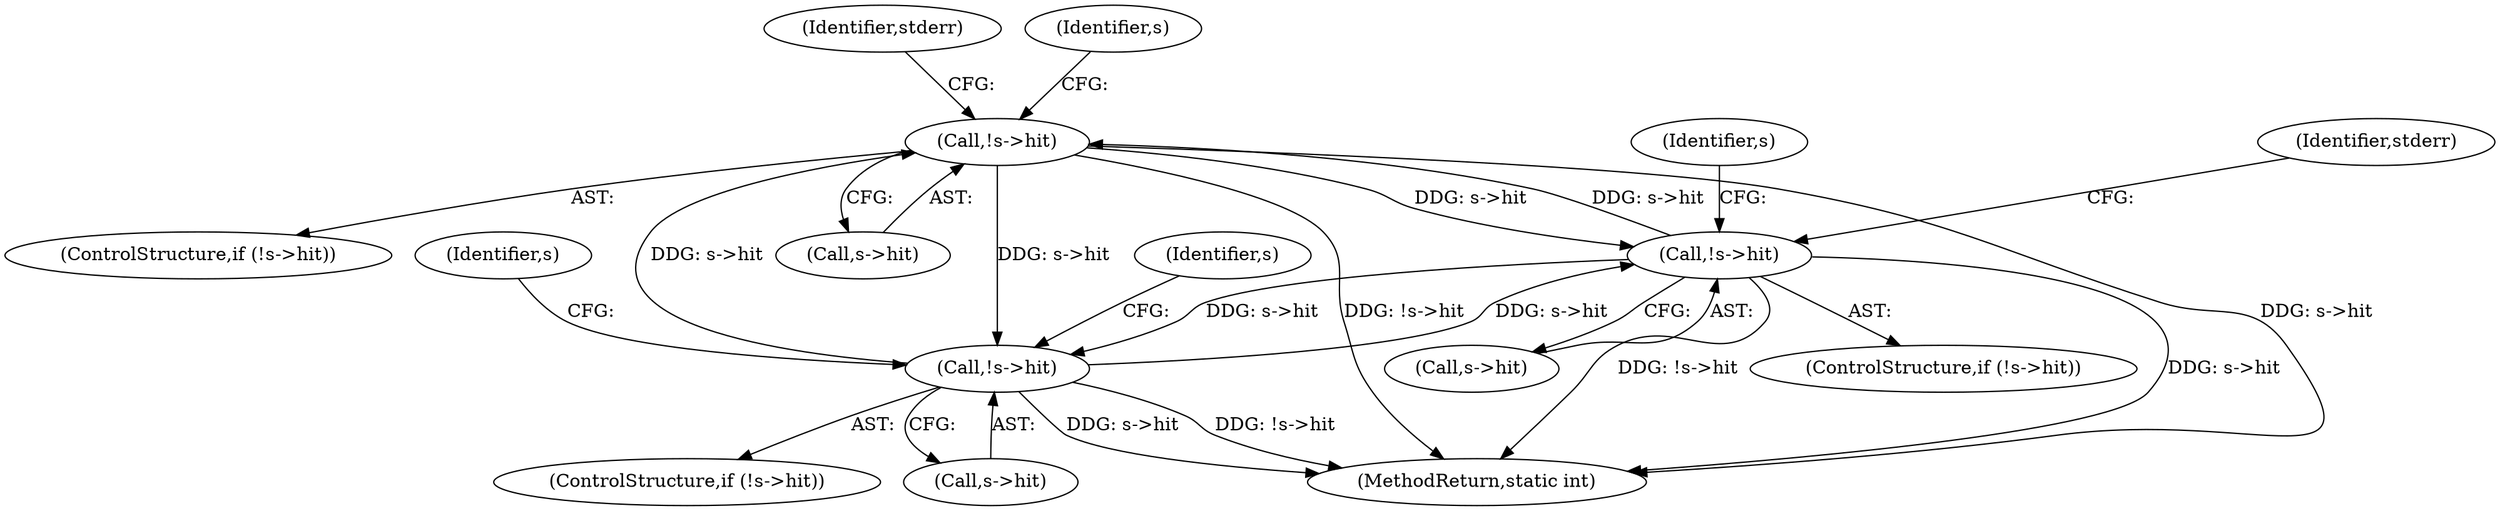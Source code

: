 digraph "0_openssl_a004e72b95835136d3f1ea90517f706c24c03da7_3@pointer" {
"1000631" [label="(Call,!s->hit)"];
"1000772" [label="(Call,!s->hit)"];
"1000631" [label="(Call,!s->hit)"];
"1000390" [label="(Call,!s->hit)"];
"1000780" [label="(Identifier,s)"];
"1000390" [label="(Call,!s->hit)"];
"1000825" [label="(Identifier,stderr)"];
"1000487" [label="(Identifier,s)"];
"1000773" [label="(Call,s->hit)"];
"1000771" [label="(ControlStructure,if (!s->hit))"];
"1000631" [label="(Call,!s->hit)"];
"1000697" [label="(Identifier,stderr)"];
"1000630" [label="(ControlStructure,if (!s->hit))"];
"1000391" [label="(Call,s->hit)"];
"1000772" [label="(Call,!s->hit)"];
"1000398" [label="(Identifier,s)"];
"1000639" [label="(Identifier,s)"];
"1000389" [label="(ControlStructure,if (!s->hit))"];
"1001399" [label="(MethodReturn,static int)"];
"1000632" [label="(Call,s->hit)"];
"1000631" -> "1000630"  [label="AST: "];
"1000631" -> "1000632"  [label="CFG: "];
"1000632" -> "1000631"  [label="AST: "];
"1000639" -> "1000631"  [label="CFG: "];
"1000697" -> "1000631"  [label="CFG: "];
"1000631" -> "1001399"  [label="DDG: s->hit"];
"1000631" -> "1001399"  [label="DDG: !s->hit"];
"1000631" -> "1000390"  [label="DDG: s->hit"];
"1000772" -> "1000631"  [label="DDG: s->hit"];
"1000390" -> "1000631"  [label="DDG: s->hit"];
"1000631" -> "1000772"  [label="DDG: s->hit"];
"1000772" -> "1000771"  [label="AST: "];
"1000772" -> "1000773"  [label="CFG: "];
"1000773" -> "1000772"  [label="AST: "];
"1000780" -> "1000772"  [label="CFG: "];
"1000825" -> "1000772"  [label="CFG: "];
"1000772" -> "1001399"  [label="DDG: s->hit"];
"1000772" -> "1001399"  [label="DDG: !s->hit"];
"1000772" -> "1000390"  [label="DDG: s->hit"];
"1000390" -> "1000772"  [label="DDG: s->hit"];
"1000390" -> "1000389"  [label="AST: "];
"1000390" -> "1000391"  [label="CFG: "];
"1000391" -> "1000390"  [label="AST: "];
"1000398" -> "1000390"  [label="CFG: "];
"1000487" -> "1000390"  [label="CFG: "];
"1000390" -> "1001399"  [label="DDG: !s->hit"];
"1000390" -> "1001399"  [label="DDG: s->hit"];
}
